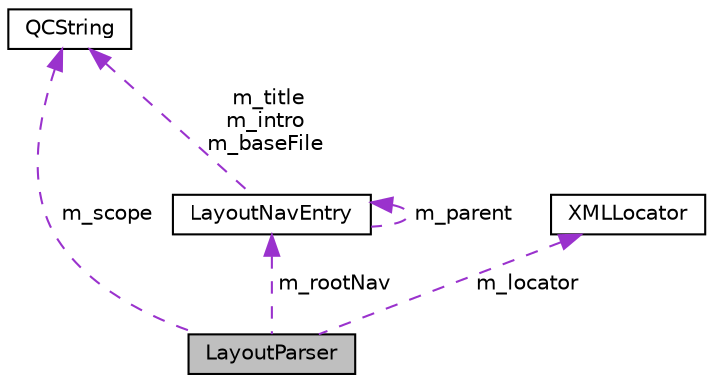 digraph "LayoutParser"
{
 // INTERACTIVE_SVG=YES
 // LATEX_PDF_SIZE
  edge [fontname="Helvetica",fontsize="10",labelfontname="Helvetica",labelfontsize="10"];
  node [fontname="Helvetica",fontsize="10",shape=record];
  Node1 [label="LayoutParser",height=0.2,width=0.4,color="black", fillcolor="grey75", style="filled", fontcolor="black",tooltip=" "];
  Node2 -> Node1 [dir="back",color="darkorchid3",fontsize="10",style="dashed",label=" m_scope" ,fontname="Helvetica"];
  Node2 [label="QCString",height=0.2,width=0.4,color="black", fillcolor="white", style="filled",URL="$d9/d45/class_q_c_string.html",tooltip="This is an alternative implementation of QCString."];
  Node3 -> Node1 [dir="back",color="darkorchid3",fontsize="10",style="dashed",label=" m_locator" ,fontname="Helvetica"];
  Node3 [label="XMLLocator",height=0.2,width=0.4,color="black", fillcolor="white", style="filled",URL="$d3/d7e/class_x_m_l_locator.html",tooltip=" "];
  Node4 -> Node1 [dir="back",color="darkorchid3",fontsize="10",style="dashed",label=" m_rootNav" ,fontname="Helvetica"];
  Node4 [label="LayoutNavEntry",height=0.2,width=0.4,color="black", fillcolor="white", style="filled",URL="$df/de7/struct_layout_nav_entry.html",tooltip="Base class for the layout of a navigation item at the top of the HTML pages."];
  Node2 -> Node4 [dir="back",color="darkorchid3",fontsize="10",style="dashed",label=" m_title\nm_intro\nm_baseFile" ,fontname="Helvetica"];
  Node4 -> Node4 [dir="back",color="darkorchid3",fontsize="10",style="dashed",label=" m_parent" ,fontname="Helvetica"];
}
